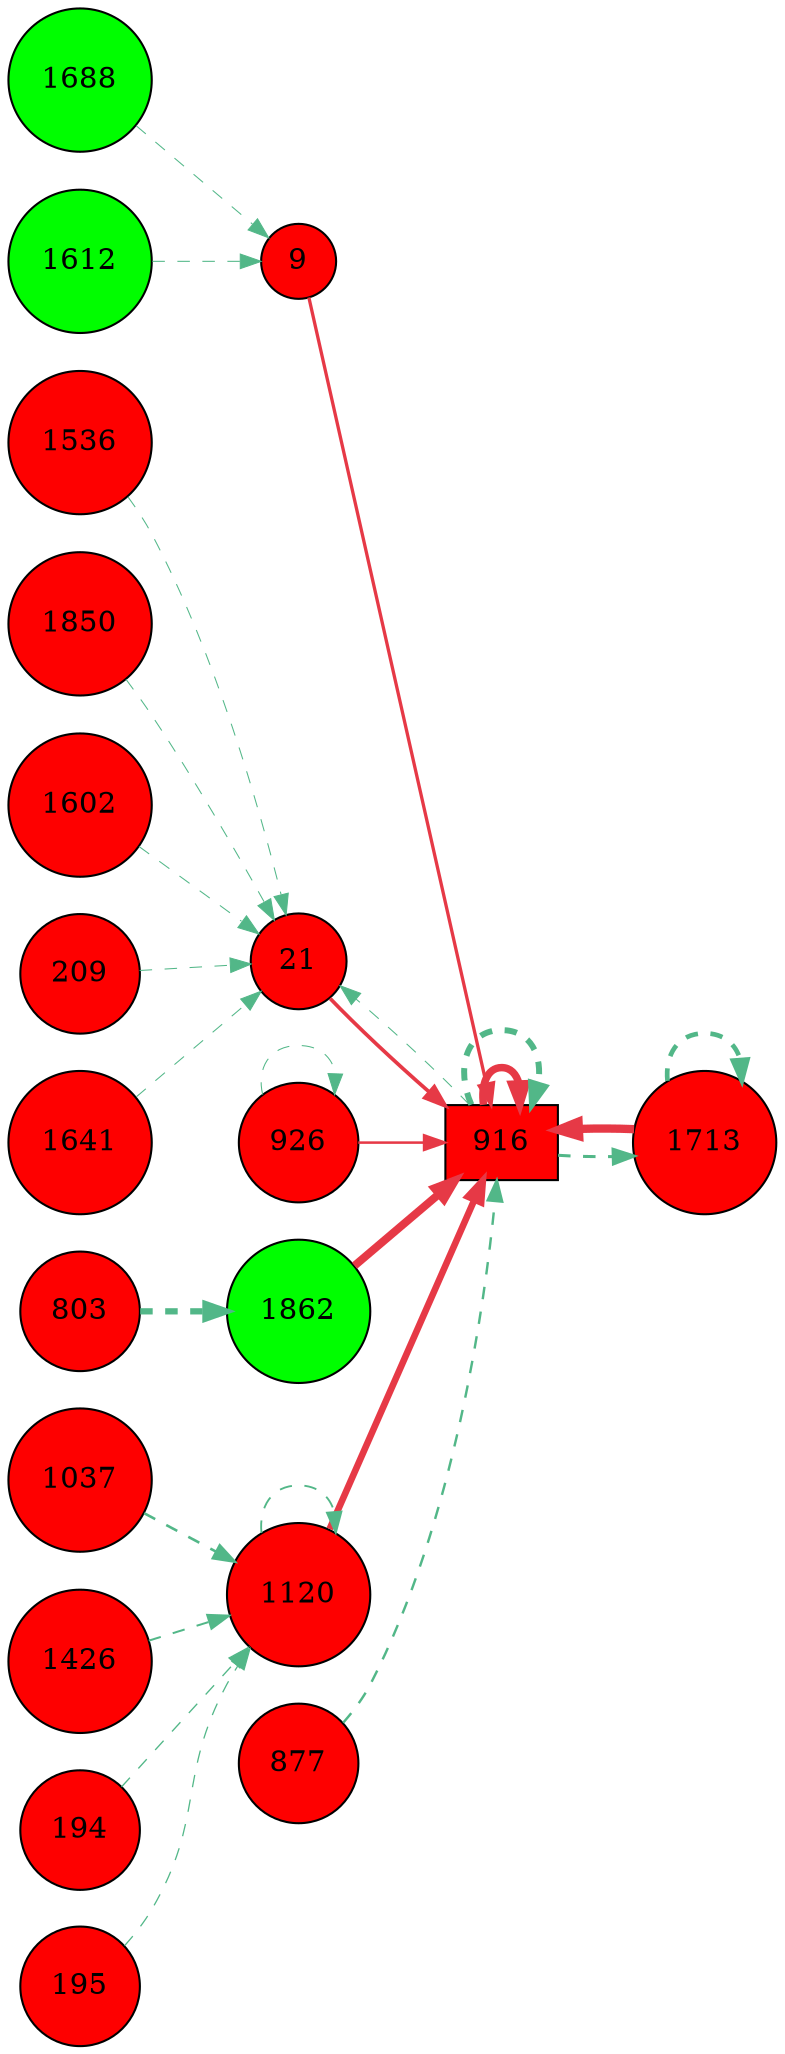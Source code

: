 digraph G{
rankdir=LR;
1536 [style=filled, shape=circle, fillcolor="#fe0000", label="1536"];
9 [style=filled, shape=circle, fillcolor="#fe0000", label="9"];
1037 [style=filled, shape=circle, fillcolor="#fe0000", label="1037"];
1426 [style=filled, shape=circle, fillcolor="#fe0000", label="1426"];
916 [style=filled, shape=box, fillcolor="#fe0000", label="916"];
21 [style=filled, shape=circle, fillcolor="#fe0000", label="21"];
1688 [style=filled, shape=circle, fillcolor="#00fe00", label="1688"];
926 [style=filled, shape=circle, fillcolor="#fe0000", label="926"];
803 [style=filled, shape=circle, fillcolor="#fe0000", label="803"];
1713 [style=filled, shape=circle, fillcolor="#fe0000", label="1713"];
1850 [style=filled, shape=circle, fillcolor="#fe0000", label="1850"];
194 [style=filled, shape=circle, fillcolor="#fe0000", label="194"];
195 [style=filled, shape=circle, fillcolor="#fe0000", label="195"];
1602 [style=filled, shape=circle, fillcolor="#fe0000", label="1602"];
1862 [style=filled, shape=circle, fillcolor="#00fe00", label="1862"];
1612 [style=filled, shape=circle, fillcolor="#01fd00", label="1612"];
209 [style=filled, shape=circle, fillcolor="#fe0000", label="209"];
1120 [style=filled, shape=circle, fillcolor="#fe0000", label="1120"];
1641 [style=filled, shape=circle, fillcolor="#fe0000", label="1641"];
877 [style=filled, shape=circle, fillcolor="#fe0000", label="877"];
1713 -> 916 [color="#e63946",penwidth=4.00];
1862 -> 916 [color="#e63946",penwidth=3.85];
916 -> 916 [color="#e63946",penwidth=3.60];
1120 -> 916 [color="#e63946",penwidth=3.17];
21 -> 916 [color="#e63946",penwidth=1.79];
9 -> 916 [color="#e63946",penwidth=1.59];
926 -> 916 [color="#e63946",penwidth=1.21];
1037 -> 1120 [color="#52b788",style=dashed,penwidth=1.26];
1426 -> 1120 [color="#52b788",style=dashed,penwidth=0.96];
1120 -> 1120 [color="#52b788",style=dashed,penwidth=0.90];
194 -> 1120 [color="#52b788",style=dashed,penwidth=0.65];
195 -> 1120 [color="#52b788",style=dashed,penwidth=0.62];
803 -> 1862 [color="#52b788",style=dashed,penwidth=3.00];
1612 -> 9 [color="#52b788",style=dashed,penwidth=0.50];
1688 -> 9 [color="#52b788",style=dashed,penwidth=0.50];
1713 -> 1713 [color="#52b788",style=dashed,penwidth=2.25];
916 -> 1713 [color="#52b788",style=dashed,penwidth=1.46];
916 -> 916 [color="#52b788",style=dashed,penwidth=2.87];
877 -> 916 [color="#52b788",style=dashed,penwidth=1.17];
1641 -> 21 [color="#52b788",style=dashed,penwidth=0.50];
1850 -> 21 [color="#52b788",style=dashed,penwidth=0.50];
1602 -> 21 [color="#52b788",style=dashed,penwidth=0.50];
209 -> 21 [color="#52b788",style=dashed,penwidth=0.50];
916 -> 21 [color="#52b788",style=dashed,penwidth=0.50];
1536 -> 21 [color="#52b788",style=dashed,penwidth=0.50];
926 -> 926 [color="#52b788",style=dashed,penwidth=0.50];
}